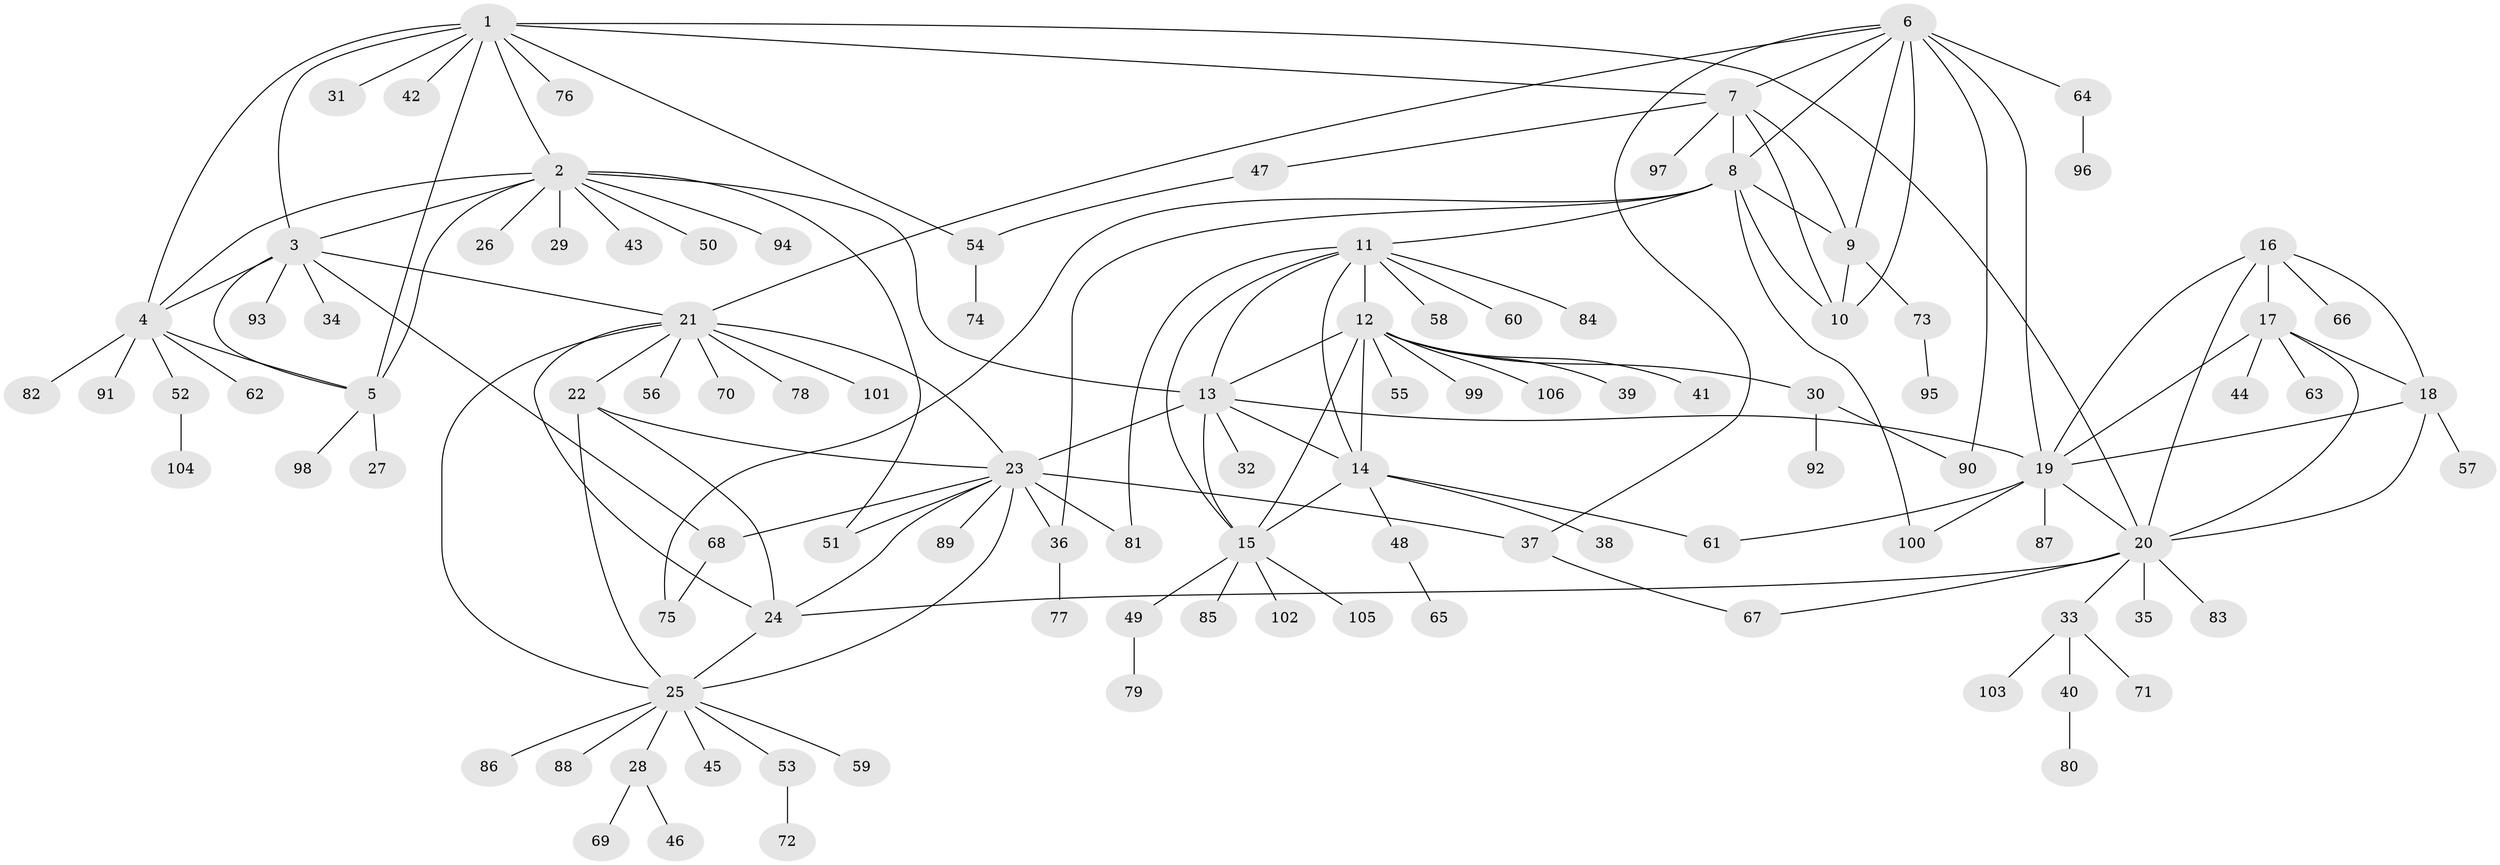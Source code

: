 // Generated by graph-tools (version 1.1) at 2025/37/03/09/25 02:37:23]
// undirected, 106 vertices, 152 edges
graph export_dot {
graph [start="1"]
  node [color=gray90,style=filled];
  1;
  2;
  3;
  4;
  5;
  6;
  7;
  8;
  9;
  10;
  11;
  12;
  13;
  14;
  15;
  16;
  17;
  18;
  19;
  20;
  21;
  22;
  23;
  24;
  25;
  26;
  27;
  28;
  29;
  30;
  31;
  32;
  33;
  34;
  35;
  36;
  37;
  38;
  39;
  40;
  41;
  42;
  43;
  44;
  45;
  46;
  47;
  48;
  49;
  50;
  51;
  52;
  53;
  54;
  55;
  56;
  57;
  58;
  59;
  60;
  61;
  62;
  63;
  64;
  65;
  66;
  67;
  68;
  69;
  70;
  71;
  72;
  73;
  74;
  75;
  76;
  77;
  78;
  79;
  80;
  81;
  82;
  83;
  84;
  85;
  86;
  87;
  88;
  89;
  90;
  91;
  92;
  93;
  94;
  95;
  96;
  97;
  98;
  99;
  100;
  101;
  102;
  103;
  104;
  105;
  106;
  1 -- 2;
  1 -- 3;
  1 -- 4;
  1 -- 5;
  1 -- 7;
  1 -- 20;
  1 -- 31;
  1 -- 42;
  1 -- 54;
  1 -- 76;
  2 -- 3;
  2 -- 4;
  2 -- 5;
  2 -- 13;
  2 -- 26;
  2 -- 29;
  2 -- 43;
  2 -- 50;
  2 -- 51;
  2 -- 94;
  3 -- 4;
  3 -- 5;
  3 -- 21;
  3 -- 34;
  3 -- 68;
  3 -- 93;
  4 -- 5;
  4 -- 52;
  4 -- 62;
  4 -- 82;
  4 -- 91;
  5 -- 27;
  5 -- 98;
  6 -- 7;
  6 -- 8;
  6 -- 9;
  6 -- 10;
  6 -- 19;
  6 -- 21;
  6 -- 37;
  6 -- 64;
  6 -- 90;
  7 -- 8;
  7 -- 9;
  7 -- 10;
  7 -- 47;
  7 -- 97;
  8 -- 9;
  8 -- 10;
  8 -- 11;
  8 -- 36;
  8 -- 75;
  8 -- 100;
  9 -- 10;
  9 -- 73;
  11 -- 12;
  11 -- 13;
  11 -- 14;
  11 -- 15;
  11 -- 58;
  11 -- 60;
  11 -- 81;
  11 -- 84;
  12 -- 13;
  12 -- 14;
  12 -- 15;
  12 -- 30;
  12 -- 39;
  12 -- 41;
  12 -- 55;
  12 -- 99;
  12 -- 106;
  13 -- 14;
  13 -- 15;
  13 -- 19;
  13 -- 23;
  13 -- 32;
  14 -- 15;
  14 -- 38;
  14 -- 48;
  14 -- 61;
  15 -- 49;
  15 -- 85;
  15 -- 102;
  15 -- 105;
  16 -- 17;
  16 -- 18;
  16 -- 19;
  16 -- 20;
  16 -- 66;
  17 -- 18;
  17 -- 19;
  17 -- 20;
  17 -- 44;
  17 -- 63;
  18 -- 19;
  18 -- 20;
  18 -- 57;
  19 -- 20;
  19 -- 61;
  19 -- 87;
  19 -- 100;
  20 -- 24;
  20 -- 33;
  20 -- 35;
  20 -- 67;
  20 -- 83;
  21 -- 22;
  21 -- 23;
  21 -- 24;
  21 -- 25;
  21 -- 56;
  21 -- 70;
  21 -- 78;
  21 -- 101;
  22 -- 23;
  22 -- 24;
  22 -- 25;
  23 -- 24;
  23 -- 25;
  23 -- 36;
  23 -- 37;
  23 -- 51;
  23 -- 68;
  23 -- 81;
  23 -- 89;
  24 -- 25;
  25 -- 28;
  25 -- 45;
  25 -- 53;
  25 -- 59;
  25 -- 86;
  25 -- 88;
  28 -- 46;
  28 -- 69;
  30 -- 90;
  30 -- 92;
  33 -- 40;
  33 -- 71;
  33 -- 103;
  36 -- 77;
  37 -- 67;
  40 -- 80;
  47 -- 54;
  48 -- 65;
  49 -- 79;
  52 -- 104;
  53 -- 72;
  54 -- 74;
  64 -- 96;
  68 -- 75;
  73 -- 95;
}
